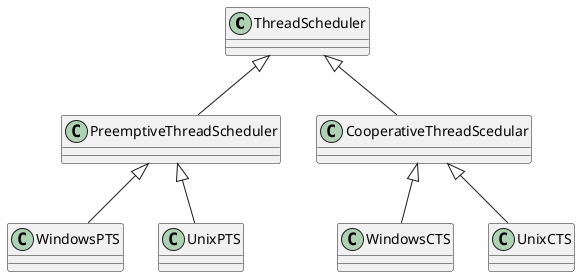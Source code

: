 @startuml bridge
scale 1

class ThreadScheduler {}
class PreemptiveThreadScheduler {}
class CooperativeThreadScedular {}
class WindowsPTS {}
class UnixPTS {}
class WindowsCTS {}
class UnixCTS {}

ThreadScheduler <|-- PreemptiveThreadScheduler
ThreadScheduler <|-- CooperativeThreadScedular

PreemptiveThreadScheduler <|-- WindowsPTS
PreemptiveThreadScheduler <|-- UnixPTS

CooperativeThreadScedular <|-- WindowsCTS
CooperativeThreadScedular <|-- UnixCTS

@enduml